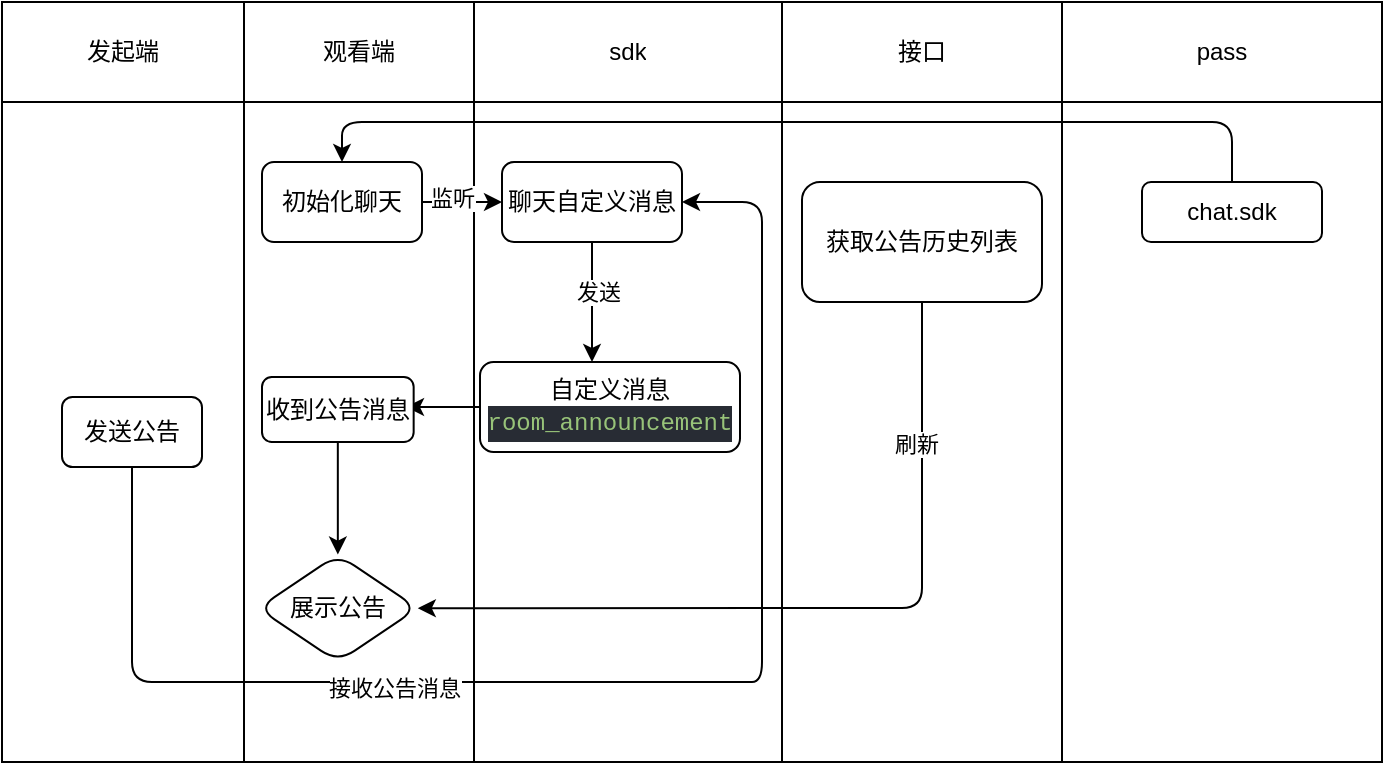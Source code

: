 <mxfile>
    <diagram id="A61v-rfDFG9SlIcPmabe" name="第 1 页">
        <mxGraphModel dx="646" dy="529" grid="1" gridSize="10" guides="1" tooltips="1" connect="1" arrows="1" fold="1" page="1" pageScale="1" pageWidth="827" pageHeight="1169" math="0" shadow="0">
            <root>
                <mxCell id="0"/>
                <mxCell id="1" parent="0"/>
                <mxCell id="29" value="" style="shape=table;startSize=0;container=1;collapsible=0;childLayout=tableLayout;shadow=0;" vertex="1" parent="1">
                    <mxGeometry x="110" y="20" width="690" height="380" as="geometry"/>
                </mxCell>
                <mxCell id="30" value="" style="shape=partialRectangle;collapsible=0;dropTarget=0;pointerEvents=0;fillColor=none;top=0;left=0;bottom=0;right=0;points=[[0,0.5],[1,0.5]];portConstraint=eastwest;shadow=0;" vertex="1" parent="29">
                    <mxGeometry width="690" height="50" as="geometry"/>
                </mxCell>
                <mxCell id="31" value="发起端" style="shape=partialRectangle;html=1;whiteSpace=wrap;connectable=0;overflow=hidden;fillColor=none;top=0;left=0;bottom=0;right=0;pointerEvents=1;shadow=0;" vertex="1" parent="30">
                    <mxGeometry width="121" height="50" as="geometry">
                        <mxRectangle width="121" height="50" as="alternateBounds"/>
                    </mxGeometry>
                </mxCell>
                <mxCell id="32" value="观看端" style="shape=partialRectangle;html=1;whiteSpace=wrap;connectable=0;overflow=hidden;fillColor=none;top=0;left=0;bottom=0;right=0;pointerEvents=1;shadow=0;" vertex="1" parent="30">
                    <mxGeometry x="121" width="115" height="50" as="geometry">
                        <mxRectangle width="115" height="50" as="alternateBounds"/>
                    </mxGeometry>
                </mxCell>
                <mxCell id="33" value="sdk" style="shape=partialRectangle;html=1;whiteSpace=wrap;connectable=0;overflow=hidden;fillColor=none;top=0;left=0;bottom=0;right=0;pointerEvents=1;shadow=0;" vertex="1" parent="30">
                    <mxGeometry x="236" width="154" height="50" as="geometry">
                        <mxRectangle width="154" height="50" as="alternateBounds"/>
                    </mxGeometry>
                </mxCell>
                <mxCell id="34" value="接口" style="shape=partialRectangle;html=1;whiteSpace=wrap;connectable=0;overflow=hidden;fillColor=none;top=0;left=0;bottom=0;right=0;pointerEvents=1;shadow=0;" vertex="1" parent="30">
                    <mxGeometry x="390" width="140" height="50" as="geometry">
                        <mxRectangle width="140" height="50" as="alternateBounds"/>
                    </mxGeometry>
                </mxCell>
                <mxCell id="35" value="pass" style="shape=partialRectangle;html=1;whiteSpace=wrap;connectable=0;overflow=hidden;fillColor=none;top=0;left=0;bottom=0;right=0;pointerEvents=1;shadow=0;" vertex="1" parent="30">
                    <mxGeometry x="530" width="160" height="50" as="geometry">
                        <mxRectangle width="160" height="50" as="alternateBounds"/>
                    </mxGeometry>
                </mxCell>
                <mxCell id="36" value="" style="shape=partialRectangle;collapsible=0;dropTarget=0;pointerEvents=0;fillColor=none;top=0;left=0;bottom=0;right=0;points=[[0,0.5],[1,0.5]];portConstraint=eastwest;shadow=0;" vertex="1" parent="29">
                    <mxGeometry y="50" width="690" height="330" as="geometry"/>
                </mxCell>
                <mxCell id="37" value="" style="shape=partialRectangle;html=1;whiteSpace=wrap;connectable=0;overflow=hidden;fillColor=none;top=0;left=0;bottom=0;right=0;pointerEvents=1;shadow=0;" vertex="1" parent="36">
                    <mxGeometry width="121" height="330" as="geometry">
                        <mxRectangle width="121" height="330" as="alternateBounds"/>
                    </mxGeometry>
                </mxCell>
                <mxCell id="38" value="" style="shape=partialRectangle;html=1;whiteSpace=wrap;connectable=0;overflow=hidden;fillColor=none;top=0;left=0;bottom=0;right=0;pointerEvents=1;shadow=0;" vertex="1" parent="36">
                    <mxGeometry x="121" width="115" height="330" as="geometry">
                        <mxRectangle width="115" height="330" as="alternateBounds"/>
                    </mxGeometry>
                </mxCell>
                <mxCell id="39" value="" style="shape=partialRectangle;html=1;whiteSpace=wrap;connectable=0;overflow=hidden;fillColor=none;top=0;left=0;bottom=0;right=0;pointerEvents=1;shadow=0;" vertex="1" parent="36">
                    <mxGeometry x="236" width="154" height="330" as="geometry">
                        <mxRectangle width="154" height="330" as="alternateBounds"/>
                    </mxGeometry>
                </mxCell>
                <mxCell id="40" value="" style="shape=partialRectangle;html=1;whiteSpace=wrap;connectable=0;overflow=hidden;fillColor=none;top=0;left=0;bottom=0;right=0;pointerEvents=1;shadow=0;" vertex="1" parent="36">
                    <mxGeometry x="390" width="140" height="330" as="geometry">
                        <mxRectangle width="140" height="330" as="alternateBounds"/>
                    </mxGeometry>
                </mxCell>
                <mxCell id="41" value="" style="shape=partialRectangle;html=1;whiteSpace=wrap;connectable=0;overflow=hidden;fillColor=none;top=0;left=0;bottom=0;right=0;pointerEvents=1;shadow=0;" vertex="1" parent="36">
                    <mxGeometry x="530" width="160" height="330" as="geometry">
                        <mxRectangle width="160" height="330" as="alternateBounds"/>
                    </mxGeometry>
                </mxCell>
                <mxCell id="69" value="" style="edgeStyle=none;html=1;entryX=1;entryY=0.5;entryDx=0;entryDy=0;" edge="1" parent="1" source="42" target="59">
                    <mxGeometry relative="1" as="geometry">
                        <mxPoint x="175" y="332.5" as="targetPoint"/>
                        <Array as="points">
                            <mxPoint x="175" y="360"/>
                            <mxPoint x="470" y="360"/>
                            <mxPoint x="490" y="360"/>
                            <mxPoint x="490" y="235"/>
                            <mxPoint x="490" y="120"/>
                        </Array>
                    </mxGeometry>
                </mxCell>
                <mxCell id="70" value="接收公告消息" style="edgeLabel;html=1;align=center;verticalAlign=middle;resizable=0;points=[];" vertex="1" connectable="0" parent="69">
                    <mxGeometry x="-0.321" y="-3" relative="1" as="geometry">
                        <mxPoint as="offset"/>
                    </mxGeometry>
                </mxCell>
                <mxCell id="42" value="发送公告" style="rounded=1;whiteSpace=wrap;html=1;shadow=0;" vertex="1" parent="1">
                    <mxGeometry x="140" y="217.5" width="70" height="35" as="geometry"/>
                </mxCell>
                <mxCell id="83" value="" style="edgeStyle=none;html=1;" edge="1" parent="1" source="52" target="59">
                    <mxGeometry relative="1" as="geometry"/>
                </mxCell>
                <mxCell id="89" value="监听" style="edgeLabel;html=1;align=center;verticalAlign=middle;resizable=0;points=[];" vertex="1" connectable="0" parent="83">
                    <mxGeometry x="-0.225" y="2" relative="1" as="geometry">
                        <mxPoint x="-1" as="offset"/>
                    </mxGeometry>
                </mxCell>
                <mxCell id="52" value="初始化聊天" style="rounded=1;whiteSpace=wrap;html=1;shadow=0;" vertex="1" parent="1">
                    <mxGeometry x="240" y="100" width="80" height="40" as="geometry"/>
                </mxCell>
                <mxCell id="67" value="" style="edgeStyle=none;html=1;entryX=0.5;entryY=0;entryDx=0;entryDy=0;" edge="1" parent="1" source="53" target="52">
                    <mxGeometry relative="1" as="geometry">
                        <mxPoint x="510" y="125" as="targetPoint"/>
                        <Array as="points">
                            <mxPoint x="725" y="80"/>
                            <mxPoint x="635" y="80"/>
                            <mxPoint x="280" y="80"/>
                        </Array>
                    </mxGeometry>
                </mxCell>
                <mxCell id="53" value="chat.sdk" style="rounded=1;whiteSpace=wrap;html=1;shadow=0;" vertex="1" parent="1">
                    <mxGeometry x="680" y="110" width="90" height="30" as="geometry"/>
                </mxCell>
                <mxCell id="72" value="" style="edgeStyle=none;html=1;" edge="1" parent="1" source="59">
                    <mxGeometry relative="1" as="geometry">
                        <mxPoint x="405" y="200" as="targetPoint"/>
                    </mxGeometry>
                </mxCell>
                <mxCell id="90" value="发送" style="edgeLabel;html=1;align=center;verticalAlign=middle;resizable=0;points=[];" vertex="1" connectable="0" parent="72">
                    <mxGeometry x="-0.161" y="3" relative="1" as="geometry">
                        <mxPoint as="offset"/>
                    </mxGeometry>
                </mxCell>
                <mxCell id="59" value="聊天自定义消息" style="rounded=1;whiteSpace=wrap;html=1;shadow=0;" vertex="1" parent="1">
                    <mxGeometry x="360" y="100" width="90" height="40" as="geometry"/>
                </mxCell>
                <mxCell id="77" value="" style="edgeStyle=none;html=1;" edge="1" parent="1" source="71">
                    <mxGeometry relative="1" as="geometry">
                        <mxPoint x="312" y="222.5" as="targetPoint"/>
                    </mxGeometry>
                </mxCell>
                <mxCell id="71" value="自定义消息&lt;br&gt;&lt;div style=&quot;color: rgb(171 , 178 , 191) ; background-color: rgb(40 , 44 , 52) ; font-family: &amp;#34;menlo&amp;#34; , &amp;#34;monaco&amp;#34; , &amp;#34;courier new&amp;#34; , monospace ; line-height: 18px&quot;&gt;&lt;span style=&quot;color: #98c379&quot;&gt;room_announcement&lt;/span&gt;&lt;/div&gt;" style="whiteSpace=wrap;html=1;rounded=1;shadow=0;" vertex="1" parent="1">
                    <mxGeometry x="349" y="200" width="130" height="45" as="geometry"/>
                </mxCell>
                <mxCell id="82" value="" style="edgeStyle=none;html=1;" edge="1" parent="1" source="78" target="81">
                    <mxGeometry relative="1" as="geometry"/>
                </mxCell>
                <mxCell id="78" value="收到公告消息" style="rounded=1;whiteSpace=wrap;html=1;shadow=0;" vertex="1" parent="1">
                    <mxGeometry x="240" y="207.5" width="75.83" height="32.5" as="geometry"/>
                </mxCell>
                <mxCell id="81" value="展示公告" style="rhombus;whiteSpace=wrap;html=1;rounded=1;shadow=0;" vertex="1" parent="1">
                    <mxGeometry x="237.92" y="296.25" width="80" height="53.75" as="geometry"/>
                </mxCell>
                <mxCell id="86" value="" style="edgeStyle=none;html=1;" edge="1" parent="1" source="84" target="81">
                    <mxGeometry relative="1" as="geometry">
                        <mxPoint x="570" y="250" as="targetPoint"/>
                        <Array as="points">
                            <mxPoint x="570" y="323"/>
                        </Array>
                    </mxGeometry>
                </mxCell>
                <mxCell id="88" value="刷新" style="edgeLabel;html=1;align=center;verticalAlign=middle;resizable=0;points=[];" vertex="1" connectable="0" parent="86">
                    <mxGeometry x="-0.652" y="-3" relative="1" as="geometry">
                        <mxPoint as="offset"/>
                    </mxGeometry>
                </mxCell>
                <mxCell id="84" value="获取公告历史列表" style="rounded=1;whiteSpace=wrap;html=1;shadow=0;" vertex="1" parent="1">
                    <mxGeometry x="510" y="110" width="120" height="60" as="geometry"/>
                </mxCell>
            </root>
        </mxGraphModel>
    </diagram>
</mxfile>